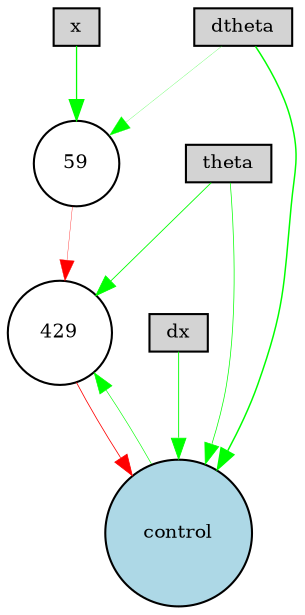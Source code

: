 digraph {
	node [fontsize=9 height=0.2 shape=circle width=0.2]
	x [fillcolor=lightgray shape=box style=filled]
	dx [fillcolor=lightgray shape=box style=filled]
	theta [fillcolor=lightgray shape=box style=filled]
	dtheta [fillcolor=lightgray shape=box style=filled]
	control [fillcolor=lightblue style=filled]
	429 [fillcolor=white style=filled]
	59 [fillcolor=white style=filled]
	theta -> control [color=green penwidth=0.3469877700175368 style=solid]
	dtheta -> 59 [color=green penwidth=0.11207008368473032 style=solid]
	dx -> control [color=green penwidth=0.42936382602991563 style=solid]
	x -> 59 [color=green penwidth=0.6183297825333164 style=solid]
	dtheta -> control [color=green penwidth=0.7139284486038983 style=solid]
	59 -> 429 [color=red penwidth=0.16528286126676284 style=solid]
	429 -> control [color=red penwidth=0.38033879823201666 style=solid]
	control -> 429 [color=green penwidth=0.2972812368256855 style=solid]
	theta -> 429 [color=green penwidth=0.4119898455451725 style=solid]
}

